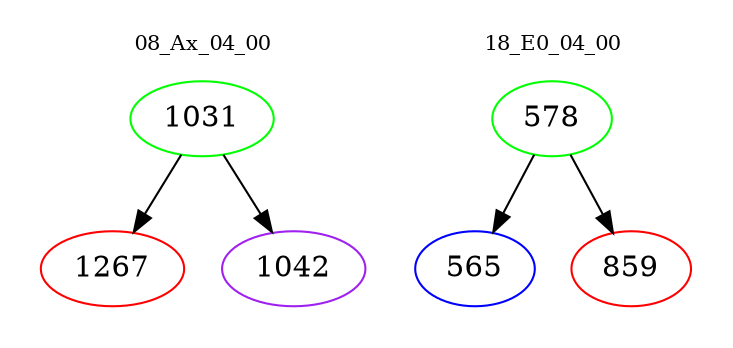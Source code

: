 digraph{
subgraph cluster_0 {
color = white
label = "08_Ax_04_00";
fontsize=10;
T0_1031 [label="1031", color="green"]
T0_1031 -> T0_1267 [color="black"]
T0_1267 [label="1267", color="red"]
T0_1031 -> T0_1042 [color="black"]
T0_1042 [label="1042", color="purple"]
}
subgraph cluster_1 {
color = white
label = "18_E0_04_00";
fontsize=10;
T1_578 [label="578", color="green"]
T1_578 -> T1_565 [color="black"]
T1_565 [label="565", color="blue"]
T1_578 -> T1_859 [color="black"]
T1_859 [label="859", color="red"]
}
}
